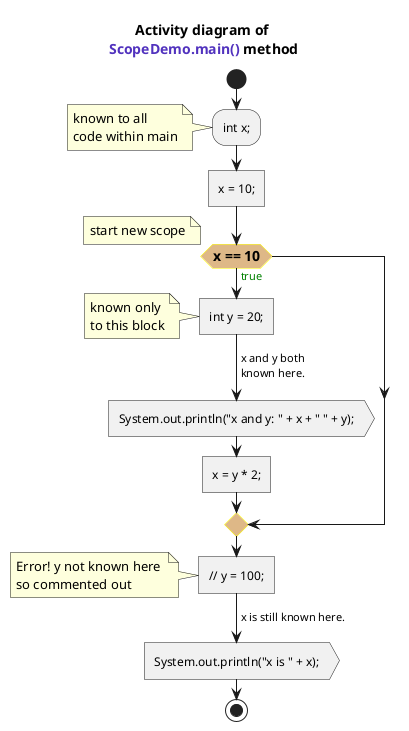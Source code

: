 @startuml
<style>
    Activity {
        FontSize 12
        diamond {
            LineColor yellow
            BackgroundColor burlywood
            FontSize 14
            FontStyle bold
        }
    }
</style>
title Activity diagram of \n<font name=monospace><color #5132be>ScopeDemo.main()</color></font> method

start

:int x;;
note : known to all \ncode within main

:x = 10;; <<task>>

if(x == 10) then (<color:green>true)
    :int y = 20;; <<task>>
    note : known only \nto this block

    ->x and y both \nknown here.;
    :System.out.println("x and y: " + x + " " + y);; <<output>>
    :x = y * 2;; <<task>>
endif
note : start new scope

:// y = 100;; <<task>>
note : Error! y not known here \nso commented out

->x is still known here.;
:System.out.println("x is " + x);; <<output>>
 
stop
@enduml